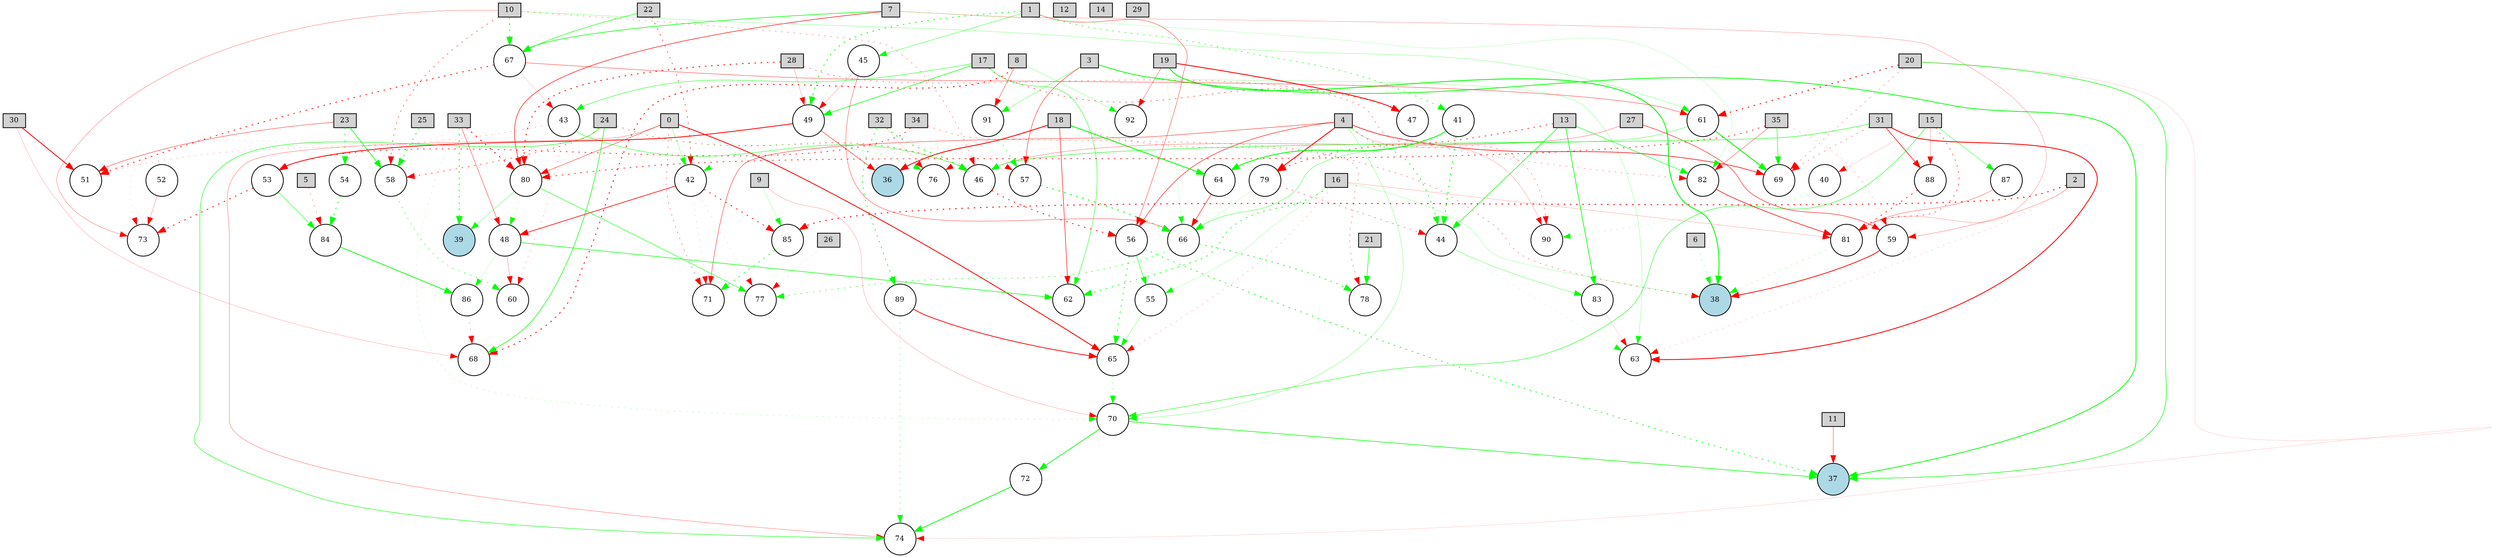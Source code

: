 digraph {
	node [fontsize=9 height=0.2 shape=circle width=0.2]
		0 [fillcolor=lightgray shape=box style=filled]
		1 [fillcolor=lightgray shape=box style=filled]
		2 [fillcolor=lightgray shape=box style=filled]
		3 [fillcolor=lightgray shape=box style=filled]
		4 [fillcolor=lightgray shape=box style=filled]
		5 [fillcolor=lightgray shape=box style=filled]
		6 [fillcolor=lightgray shape=box style=filled]
		7 [fillcolor=lightgray shape=box style=filled]
		8 [fillcolor=lightgray shape=box style=filled]
		9 [fillcolor=lightgray shape=box style=filled]
		10 [fillcolor=lightgray shape=box style=filled]
		11 [fillcolor=lightgray shape=box style=filled]
		12 [fillcolor=lightgray shape=box style=filled]
		13 [fillcolor=lightgray shape=box style=filled]
		14 [fillcolor=lightgray shape=box style=filled]
		15 [fillcolor=lightgray shape=box style=filled]
		16 [fillcolor=lightgray shape=box style=filled]
		17 [fillcolor=lightgray shape=box style=filled]
		18 [fillcolor=lightgray shape=box style=filled]
		19 [fillcolor=lightgray shape=box style=filled]
		20 [fillcolor=lightgray shape=box style=filled]
		21 [fillcolor=lightgray shape=box style=filled]
		22 [fillcolor=lightgray shape=box style=filled]
		23 [fillcolor=lightgray shape=box style=filled]
		24 [fillcolor=lightgray shape=box style=filled]
		25 [fillcolor=lightgray shape=box style=filled]
		26 [fillcolor=lightgray shape=box style=filled]
		27 [fillcolor=lightgray shape=box style=filled]
		28 [fillcolor=lightgray shape=box style=filled]
		29 [fillcolor=lightgray shape=box style=filled]
		30 [fillcolor=lightgray shape=box style=filled]
		31 [fillcolor=lightgray shape=box style=filled]
		32 [fillcolor=lightgray shape=box style=filled]
		33 [fillcolor=lightgray shape=box style=filled]
		34 [fillcolor=lightgray shape=box style=filled]
		35 [fillcolor=lightgray shape=box style=filled]
		36 [fillcolor=lightblue style=filled]
		37 [fillcolor=lightblue style=filled]
		38 [fillcolor=lightblue style=filled]
		39 [fillcolor=lightblue style=filled]
		40 [fillcolor=white style=filled]
		41 [fillcolor=white style=filled]
		42 [fillcolor=white style=filled]
		43 [fillcolor=white style=filled]
		44 [fillcolor=white style=filled]
		45 [fillcolor=white style=filled]
		46 [fillcolor=white style=filled]
		47 [fillcolor=white style=filled]
		48 [fillcolor=white style=filled]
		49 [fillcolor=white style=filled]
		51 [fillcolor=white style=filled]
		52 [fillcolor=white style=filled]
		53 [fillcolor=white style=filled]
		54 [fillcolor=white style=filled]
		55 [fillcolor=white style=filled]
		56 [fillcolor=white style=filled]
		57 [fillcolor=white style=filled]
		58 [fillcolor=white style=filled]
		59 [fillcolor=white style=filled]
		60 [fillcolor=white style=filled]
		61 [fillcolor=white style=filled]
		62 [fillcolor=white style=filled]
		63 [fillcolor=white style=filled]
		64 [fillcolor=white style=filled]
		65 [fillcolor=white style=filled]
		66 [fillcolor=white style=filled]
		67 [fillcolor=white style=filled]
		68 [fillcolor=white style=filled]
		69 [fillcolor=white style=filled]
		70 [fillcolor=white style=filled]
		71 [fillcolor=white style=filled]
		72 [fillcolor=white style=filled]
		73 [fillcolor=white style=filled]
		74 [fillcolor=white style=filled]
		76 [fillcolor=white style=filled]
		77 [fillcolor=white style=filled]
		78 [fillcolor=white style=filled]
		79 [fillcolor=white style=filled]
		80 [fillcolor=white style=filled]
		81 [fillcolor=white style=filled]
		82 [fillcolor=white style=filled]
		83 [fillcolor=white style=filled]
		84 [fillcolor=white style=filled]
		85 [fillcolor=white style=filled]
		86 [fillcolor=white style=filled]
		87 [fillcolor=white style=filled]
		88 [fillcolor=white style=filled]
		89 [fillcolor=white style=filled]
		90 [fillcolor=white style=filled]
		91 [fillcolor=white style=filled]
		92 [fillcolor=white style=filled]
			23 -> 51 [color=red penwidth=0.440803515082 style=solid]
			19 -> 92 [color=red penwidth=0.338918974016 style=solid]
			27 -> 46 [color=red penwidth=0.302450927343 style=solid]
			42 -> 71 [color=red penwidth=0.147057045336 style=dotted]
			48 -> 62 [color=green penwidth=0.710252636735 style=solid]
			7 -> 82 [color=green penwidth=0.1496751114 style=solid]
			48 -> 86 [color=green penwidth=0.13992026354 style=solid]
			19 -> 66 [color=green penwidth=0.111255134201 style=solid]
			10 -> 46 [color=red penwidth=0.340006129399 style=dotted]
			52 -> 73 [color=red penwidth=0.240461899048 style=solid]
			13 -> 83 [color=green penwidth=0.819477815344 style=solid]
			30 -> 51 [color=red penwidth=1.02593207814 style=solid]
			10 -> 61 [color=green penwidth=0.253674057332 style=solid]
			1 -> 56 [color=red penwidth=0.403260065898 style=solid]
			87 -> 81 [color=red penwidth=0.33010854235 style=solid]
			2 -> 63 [color=red penwidth=0.167389242442 style=dotted]
			1 -> 45 [color=green penwidth=0.413431518006 style=solid]
			42 -> 77 [color=red penwidth=0.117018400778 style=dotted]
			66 -> 77 [color=green penwidth=0.580328251401 style=dotted]
			16 -> 65 [color=red penwidth=0.221578937942 style=dotted]
			32 -> 57 [color=red penwidth=0.128458247837 style=dotted]
			5 -> 84 [color=red penwidth=0.326170985078 style=dotted]
			61 -> 66 [color=green penwidth=0.386020733408 style=solid]
			33 -> 39 [color=green penwidth=0.980390464422 style=dotted]
			8 -> 68 [color=red penwidth=1.07228368657 style=dotted]
			21 -> 78 [color=green penwidth=0.639828687207 style=solid]
			4 -> 71 [color=red penwidth=0.46148421556 style=solid]
			4 -> 82 [color=red penwidth=0.314907336011 style=dotted]
			17 -> 62 [color=green penwidth=0.502688335996 style=solid]
			82 -> 81 [color=red penwidth=0.73972097095 style=solid]
			35 -> 82 [color=red penwidth=0.364907111973 style=solid]
			0 -> 80 [color=red penwidth=0.418871573115 style=solid]
			22 -> 42 [color=red penwidth=0.6100003456 style=dotted]
			61 -> 69 [color=green penwidth=1.1 style=solid]
			16 -> 81 [color=red penwidth=0.176152383338 style=solid]
			16 -> 38 [color=green penwidth=0.186039061466 style=solid]
			13 -> 76 [color=red penwidth=0.103178983744 style=dotted]
			1 -> 49 [color=green penwidth=0.96355372065 style=dotted]
			53 -> 73 [color=red penwidth=1.00558344421 style=dotted]
			0 -> 42 [color=green penwidth=0.272253884013 style=solid]
			56 -> 55 [color=green penwidth=0.562516627237 style=solid]
			20 -> 37 [color=green penwidth=0.68458866697 style=solid]
			65 -> 70 [color=green penwidth=0.30981362423 style=dotted]
			18 -> 62 [color=red penwidth=0.609209854931 style=solid]
			64 -> 66 [color=red penwidth=0.579189125317 style=solid]
			41 -> 64 [color=green penwidth=1.1 style=solid]
			33 -> 80 [color=red penwidth=1.1 style=dotted]
			13 -> 79 [color=red penwidth=0.746848622287 style=dotted]
			18 -> 36 [color=red penwidth=1.1 style=solid]
			25 -> 58 [color=green penwidth=0.934243733297 style=dotted]
			24 -> 46 [color=red penwidth=0.5202790834 style=dotted]
			43 -> 46 [color=green penwidth=0.494687279422 style=solid]
			67 -> 61 [color=red penwidth=0.412399479223 style=solid]
			3 -> 91 [color=green penwidth=0.321654970886 style=solid]
			9 -> 70 [color=red penwidth=0.186259318736 style=solid]
			43 -> 51 [color=red penwidth=0.216607311526 style=dotted]
			49 -> 36 [color=red penwidth=0.523935967096 style=solid]
			84 -> 86 [color=green penwidth=0.951274397533 style=solid]
			4 -> 42 [color=green penwidth=0.188669529277 style=dotted]
			15 -> 88 [color=red penwidth=0.221194012683 style=solid]
			2 -> 85 [color=red penwidth=1.1 style=dotted]
			72 -> 74 [color=green penwidth=0.973726704361 style=solid]
			15 -> 70 [color=green penwidth=0.533239748274 style=solid]
			13 -> 82 [color=green penwidth=0.576586732621 style=solid]
			10 -> 58 [color=red penwidth=0.538522243837 style=dotted]
			8 -> 91 [color=red penwidth=0.411771836929 style=solid]
			35 -> 69 [color=green penwidth=0.560793044993 style=solid]
			45 -> 49 [color=red penwidth=0.179580077777 style=solid]
			13 -> 44 [color=green penwidth=0.691810356353 style=solid]
			28 -> 49 [color=red penwidth=0.204889102317 style=solid]
			27 -> 59 [color=red penwidth=0.562304231994 style=solid]
			58 -> 60 [color=green penwidth=0.54017356655 style=dotted]
			0 -> 71 [color=red penwidth=0.396621264116 style=dotted]
			48 -> 60 [color=red penwidth=0.260564739697 style=solid]
			86 -> 68 [color=red penwidth=0.286650581403 style=dotted]
			7 -> 80 [color=red penwidth=0.660927376414 style=solid]
			0 -> 74 [color=red penwidth=0.290398257009 style=solid]
			66 -> 78 [color=green penwidth=0.923736185597 style=dotted]
			31 -> 63 [color=red penwidth=1.0713167477 style=solid]
			85 -> 71 [color=green penwidth=0.845819270961 style=dotted]
			70 -> 72 [color=green penwidth=0.863667310018 style=solid]
			19 -> 38 [color=green penwidth=1.1 style=solid]
			42 -> 48 [color=red penwidth=0.811781494804 style=solid]
			31 -> 69 [color=red penwidth=0.393089800115 style=dotted]
			18 -> 58 [color=red penwidth=0.10179666452 style=dotted]
			26 -> 77 [color=red penwidth=0.11409685275 style=dotted]
			4 -> 44 [color=green penwidth=0.894151476014 style=dotted]
			17 -> 47 [color=red penwidth=0.544245718449 style=dotted]
			23 -> 54 [color=green penwidth=0.786367681436 style=dotted]
			41 -> 44 [color=green penwidth=1.1 style=dotted]
			22 -> 67 [color=green penwidth=0.628625183032 style=solid]
			54 -> 84 [color=green penwidth=0.991732778413 style=dotted]
			28 -> 80 [color=red penwidth=1.05195403043 style=dotted]
			4 -> 69 [color=red penwidth=0.75605025092 style=solid]
			17 -> 43 [color=green penwidth=0.506589555748 style=solid]
			46 -> 56 [color=red penwidth=0.906062891028 style=dotted]
			31 -> 88 [color=red penwidth=0.723292902173 style=solid]
			30 -> 68 [color=red penwidth=0.175448789185 style=solid]
			35 -> 80 [color=red penwidth=0.81187789142 style=dotted]
			15 -> 81 [color=red penwidth=0.61249254019 style=dotted]
			0 -> 65 [color=red penwidth=1.05028696362 style=solid]
			80 -> 48 [color=green penwidth=0.243809313066 style=dotted]
			49 -> 53 [color=red penwidth=1.01737594705 style=solid]
			4 -> 79 [color=red penwidth=1.1 style=solid]
			67 -> 43 [color=red penwidth=0.126875358148 style=solid]
			16 -> 55 [color=green penwidth=0.169953622812 style=solid]
			20 -> 61 [color=red penwidth=1.1 style=dotted]
			4 -> 90 [color=red penwidth=0.190188971772 style=solid]
			18 -> 38 [color=red penwidth=0.390336872146 style=dotted]
			33 -> 73 [color=red penwidth=0.11336481947 style=dotted]
			88 -> 81 [color=red penwidth=0.856674111494 style=dotted]
			80 -> 39 [color=green penwidth=0.304239517243 style=solid]
			3 -> 37 [color=green penwidth=0.97826995311 style=solid]
			83 -> 63 [color=red penwidth=0.122942936022 style=solid]
			81 -> 38 [color=green penwidth=0.274919254326 style=dotted]
			32 -> 46 [color=green penwidth=1.03634244051 style=dotted]
			31 -> 46 [color=green penwidth=0.566189082283 style=solid]
			24 -> 76 [color=green penwidth=0.329913328745 style=dotted]
			44 -> 83 [color=green penwidth=0.313493582351 style=solid]
			24 -> 68 [color=green penwidth=0.704872727321 style=solid]
			8 -> 92 [color=green penwidth=0.242361494358 style=solid]
			28 -> 90 [color=red penwidth=0.412026095729 style=dotted]
			10 -> 67 [color=green penwidth=0.985722559323 style=dotted]
			17 -> 49 [color=green penwidth=0.704543290186 style=solid]
			79 -> 66 [color=green penwidth=0.149048960034 style=solid]
			20 -> 74 [color=red penwidth=0.108076538158 style=solid]
			9 -> 85 [color=green penwidth=0.207097782772 style=solid]
			33 -> 48 [color=red penwidth=0.428027598939 style=solid]
			56 -> 37 [color=green penwidth=0.87319558469 style=dotted]
			19 -> 47 [color=red penwidth=1.1 style=solid]
			40 -> 90 [color=green penwidth=0.231261679343 style=dotted]
			42 -> 85 [color=red penwidth=0.881439973324 style=dotted]
			80 -> 77 [color=green penwidth=0.54785075086 style=solid]
			35 -> 59 [color=red penwidth=0.239433344461 style=dotted]
			10 -> 73 [color=red penwidth=0.27107980423 style=solid]
			67 -> 51 [color=red penwidth=0.985556356477 style=dotted]
			53 -> 84 [color=green penwidth=0.494610164595 style=solid]
			7 -> 67 [color=green penwidth=0.766145227729 style=solid]
			43 -> 60 [color=red penwidth=0.228381928381 style=dotted]
			3 -> 63 [color=green penwidth=0.219679735158 style=solid]
			44 -> 63 [color=green penwidth=0.162186427417 style=dotted]
			89 -> 65 [color=red penwidth=0.947794776813 style=solid]
			4 -> 56 [color=red penwidth=0.594420165104 style=solid]
			20 -> 69 [color=red penwidth=0.338846999891 style=dotted]
			45 -> 66 [color=red penwidth=0.378767878842 style=solid]
			4 -> 70 [color=green penwidth=0.260867631922 style=solid]
			56 -> 65 [color=green penwidth=0.855843278797 style=dotted]
			32 -> 89 [color=green penwidth=0.883264047785 style=dotted]
			2 -> 59 [color=red penwidth=0.269301281967 style=solid]
			32 -> 76 [color=red penwidth=0.105481641353 style=solid]
			1 -> 41 [color=green penwidth=0.677125938487 style=dotted]
			23 -> 58 [color=green penwidth=0.780032037709 style=solid]
			55 -> 65 [color=green penwidth=0.277209804636 style=solid]
			15 -> 40 [color=red penwidth=0.125532780571 style=solid]
			34 -> 78 [color=red penwidth=0.368404763456 style=dotted]
			79 -> 44 [color=red penwidth=0.414452510493 style=dotted]
			18 -> 64 [color=green penwidth=1.1 style=solid]
			11 -> 37 [color=red penwidth=0.391362070242 style=solid]
			91 -> 57 [color=green penwidth=0.550625398554 style=dotted]
			59 -> 38 [color=red penwidth=0.955797480941 style=solid]
			57 -> 66 [color=green penwidth=1.1 style=dotted]
			7 -> 81 [color=red penwidth=0.220307829176 style=solid]
			89 -> 74 [color=green penwidth=0.363076529411 style=dotted]
			3 -> 57 [color=red penwidth=0.497236683864 style=solid]
			15 -> 87 [color=green penwidth=0.428425991342 style=solid]
			6 -> 38 [color=green penwidth=0.297671831363 style=dotted]
			24 -> 58 [color=red penwidth=0.589446088956 style=dotted]
			24 -> 74 [color=green penwidth=0.59082826468 style=solid]
			33 -> 70 [color=green penwidth=0.199311191095 style=dotted]
			16 -> 62 [color=green penwidth=0.847886183445 style=dotted]
			34 -> 53 [color=red penwidth=0.794990239905 style=dotted]
			70 -> 37 [color=green penwidth=0.753562951827 style=solid]
}
